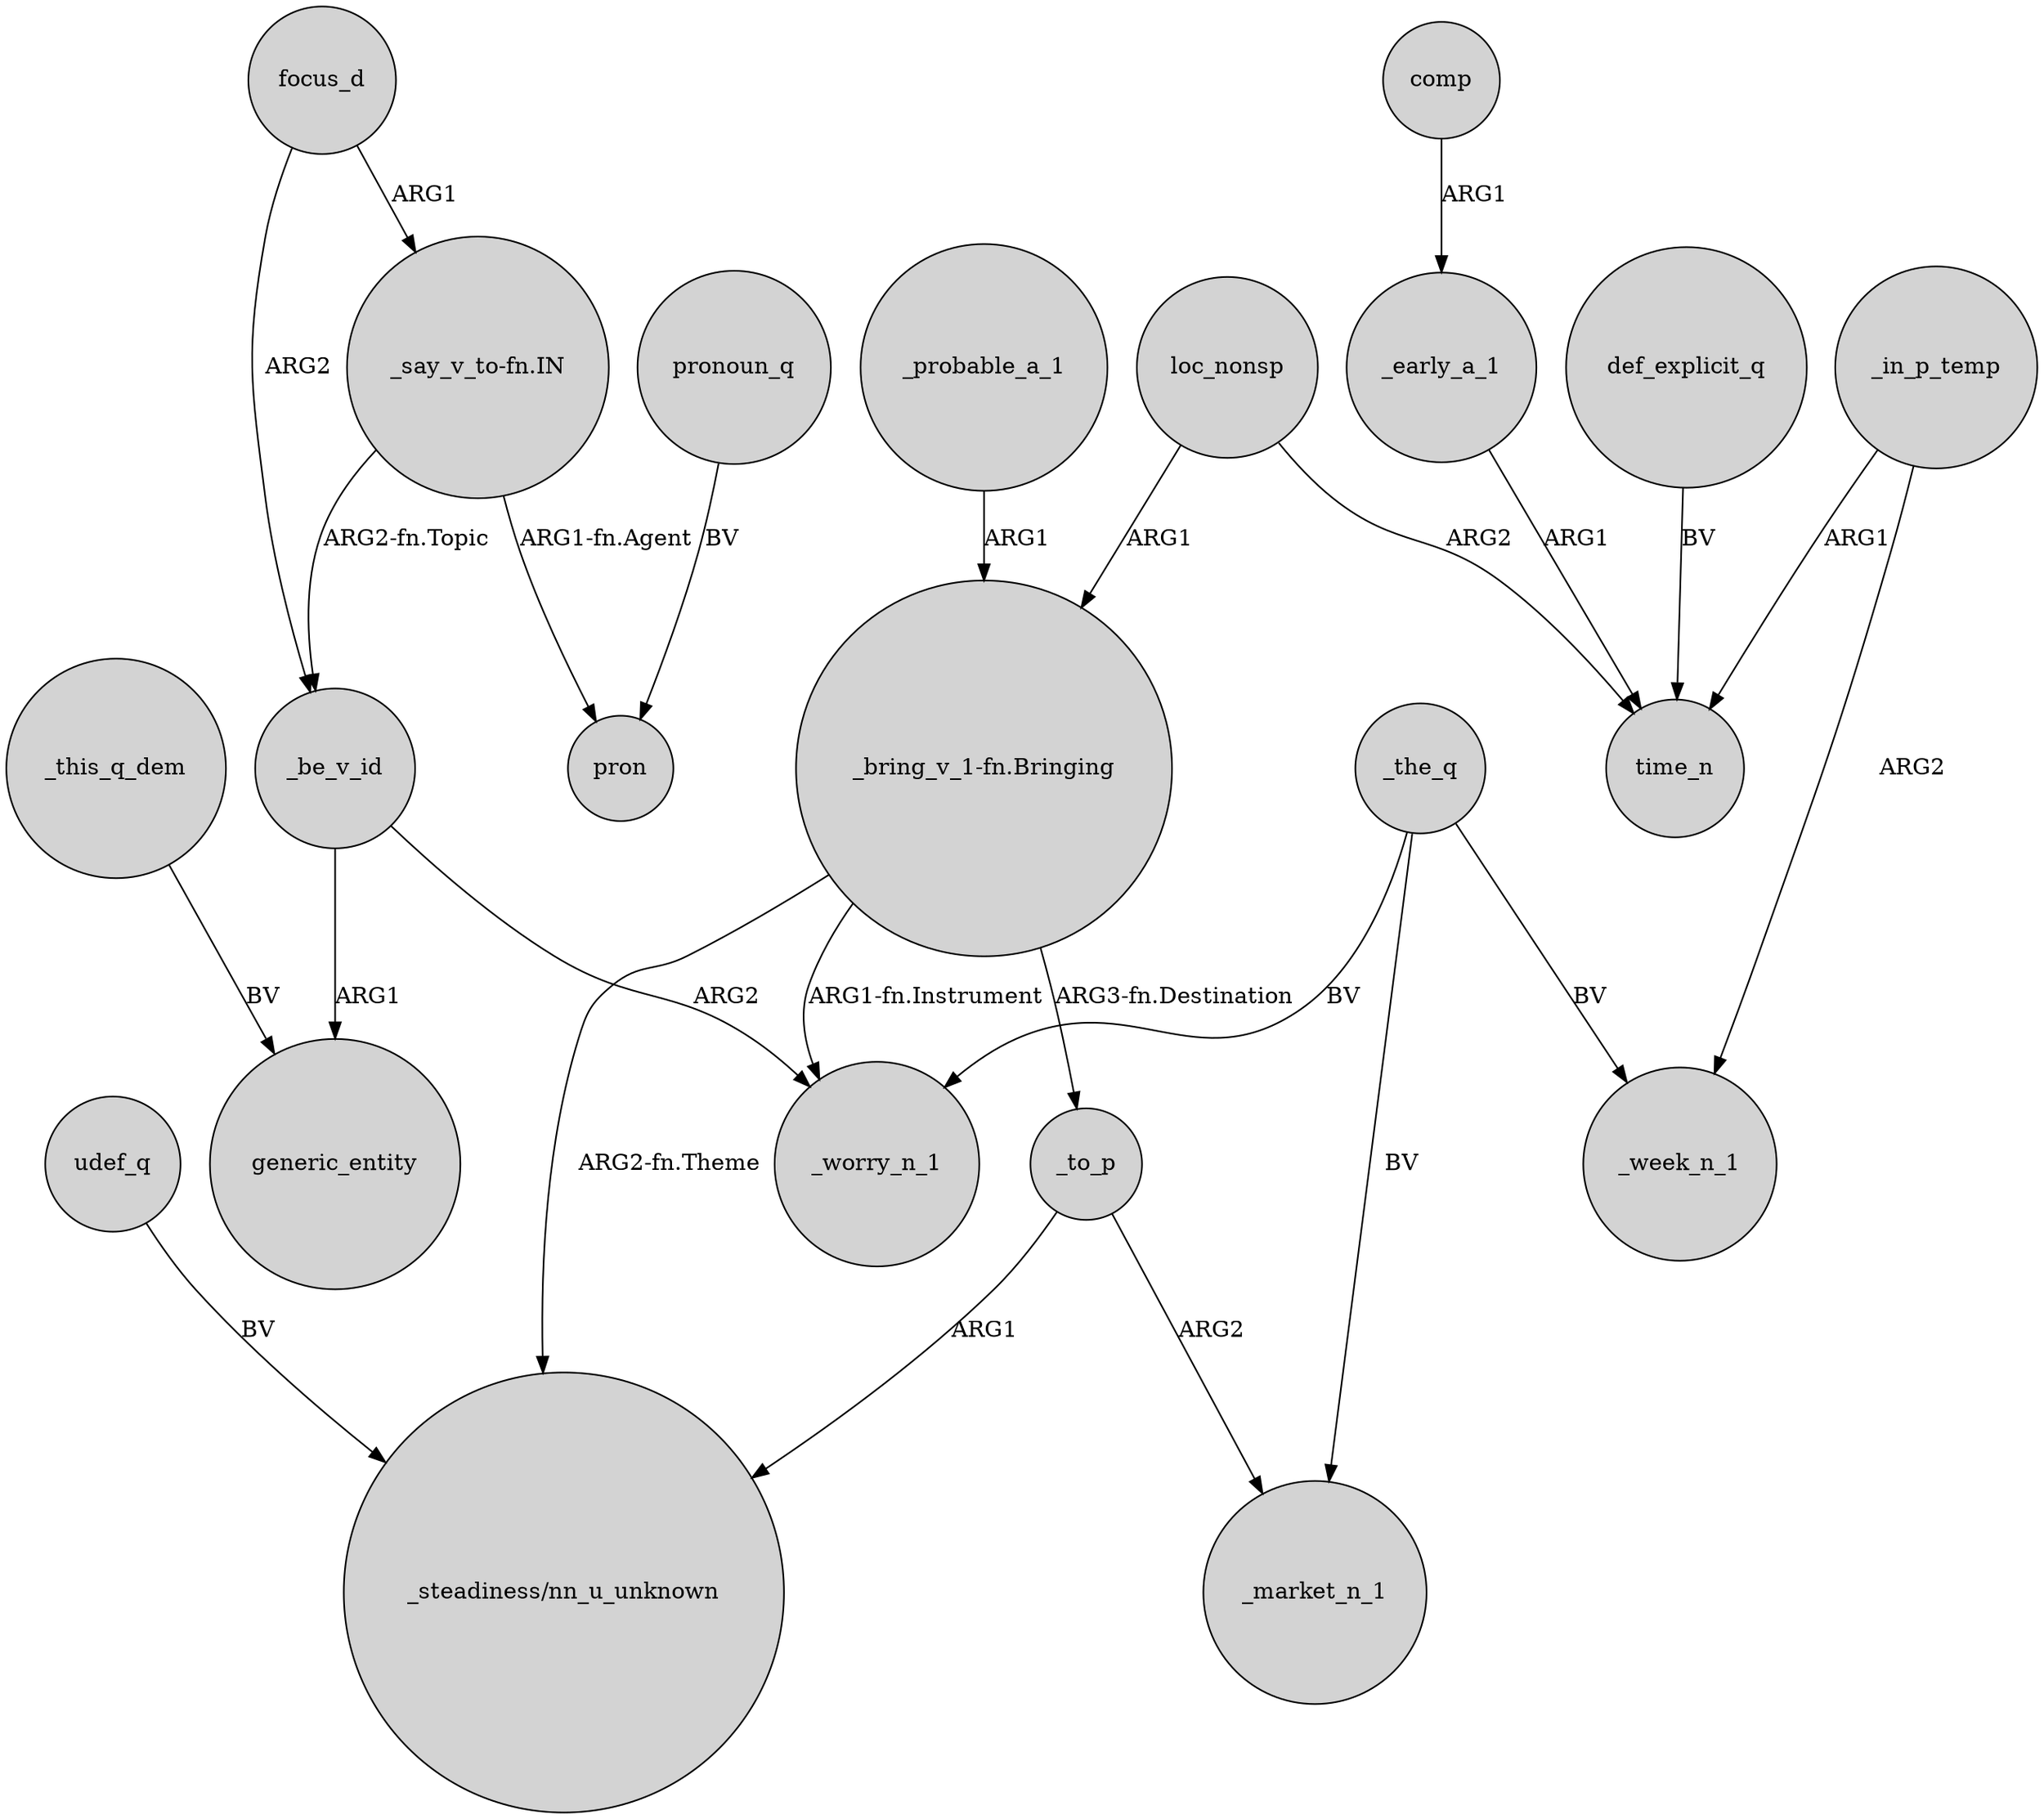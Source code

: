 digraph {
	node [shape=circle style=filled]
	focus_d -> _be_v_id [label=ARG2]
	_be_v_id -> _worry_n_1 [label=ARG2]
	def_explicit_q -> time_n [label=BV]
	loc_nonsp -> "_bring_v_1-fn.Bringing" [label=ARG1]
	_to_p -> "_steadiness/nn_u_unknown" [label=ARG1]
	_in_p_temp -> _week_n_1 [label=ARG2]
	"_bring_v_1-fn.Bringing" -> _to_p [label="ARG3-fn.Destination"]
	_be_v_id -> generic_entity [label=ARG1]
	focus_d -> "_say_v_to-fn.IN" [label=ARG1]
	loc_nonsp -> time_n [label=ARG2]
	"_say_v_to-fn.IN" -> _be_v_id [label="ARG2-fn.Topic"]
	_to_p -> _market_n_1 [label=ARG2]
	pronoun_q -> pron [label=BV]
	_this_q_dem -> generic_entity [label=BV]
	_the_q -> _week_n_1 [label=BV]
	"_bring_v_1-fn.Bringing" -> _worry_n_1 [label="ARG1-fn.Instrument"]
	_the_q -> _worry_n_1 [label=BV]
	"_say_v_to-fn.IN" -> pron [label="ARG1-fn.Agent"]
	_early_a_1 -> time_n [label=ARG1]
	_probable_a_1 -> "_bring_v_1-fn.Bringing" [label=ARG1]
	_in_p_temp -> time_n [label=ARG1]
	udef_q -> "_steadiness/nn_u_unknown" [label=BV]
	_the_q -> _market_n_1 [label=BV]
	comp -> _early_a_1 [label=ARG1]
	"_bring_v_1-fn.Bringing" -> "_steadiness/nn_u_unknown" [label="ARG2-fn.Theme"]
}
